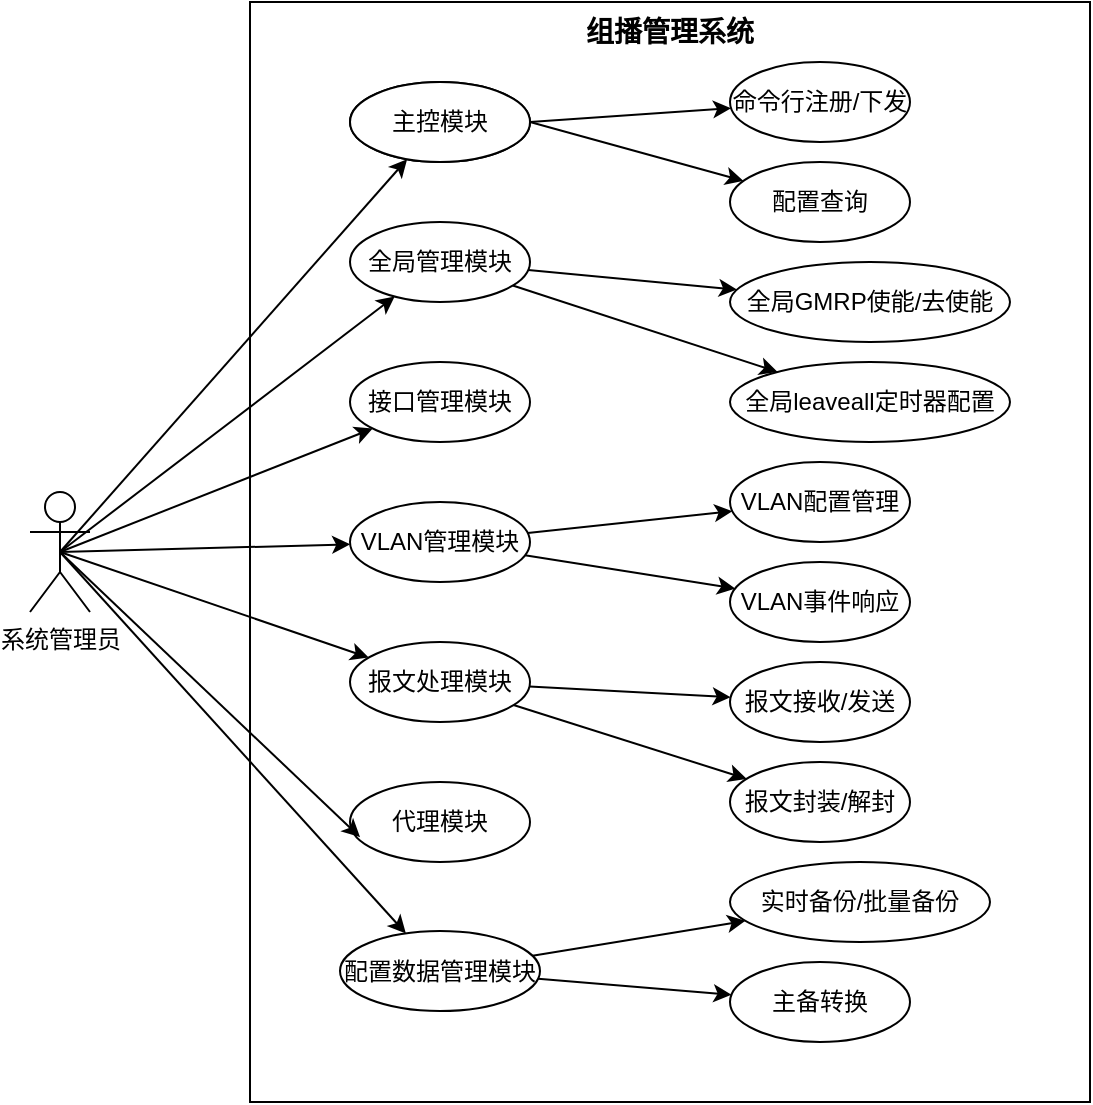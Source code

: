 <mxfile version="22.1.5" type="github">
  <diagram name="第 1 页" id="FRvKm5lwS4Rhhj2kBkGg">
    <mxGraphModel dx="1026" dy="505" grid="1" gridSize="10" guides="1" tooltips="1" connect="1" arrows="1" fold="1" page="1" pageScale="1" pageWidth="827" pageHeight="1169" math="0" shadow="0">
      <root>
        <mxCell id="0" />
        <mxCell id="1" parent="0" />
        <mxCell id="xQd1zLAD4g_vqcQ5N1h_-2" value="" style="rounded=0;whiteSpace=wrap;html=1;" vertex="1" parent="1">
          <mxGeometry x="140" y="80" width="420" height="550" as="geometry" />
        </mxCell>
        <mxCell id="xQd1zLAD4g_vqcQ5N1h_-13" style="rounded=0;orthogonalLoop=1;jettySize=auto;html=1;exitX=0.5;exitY=0.5;exitDx=0;exitDy=0;exitPerimeter=0;" edge="1" parent="1" source="xQd1zLAD4g_vqcQ5N1h_-1" target="xQd1zLAD4g_vqcQ5N1h_-3">
          <mxGeometry relative="1" as="geometry" />
        </mxCell>
        <mxCell id="xQd1zLAD4g_vqcQ5N1h_-14" style="rounded=0;orthogonalLoop=1;jettySize=auto;html=1;exitX=0.5;exitY=0.5;exitDx=0;exitDy=0;exitPerimeter=0;" edge="1" parent="1" source="xQd1zLAD4g_vqcQ5N1h_-1" target="xQd1zLAD4g_vqcQ5N1h_-4">
          <mxGeometry relative="1" as="geometry" />
        </mxCell>
        <mxCell id="xQd1zLAD4g_vqcQ5N1h_-15" style="edgeStyle=none;rounded=0;orthogonalLoop=1;jettySize=auto;html=1;exitX=0.5;exitY=0.5;exitDx=0;exitDy=0;exitPerimeter=0;" edge="1" parent="1" source="xQd1zLAD4g_vqcQ5N1h_-1" target="xQd1zLAD4g_vqcQ5N1h_-5">
          <mxGeometry relative="1" as="geometry" />
        </mxCell>
        <mxCell id="xQd1zLAD4g_vqcQ5N1h_-16" style="edgeStyle=none;rounded=0;orthogonalLoop=1;jettySize=auto;html=1;exitX=0.5;exitY=0.5;exitDx=0;exitDy=0;exitPerimeter=0;" edge="1" parent="1" source="xQd1zLAD4g_vqcQ5N1h_-1" target="xQd1zLAD4g_vqcQ5N1h_-6">
          <mxGeometry relative="1" as="geometry" />
        </mxCell>
        <mxCell id="xQd1zLAD4g_vqcQ5N1h_-17" style="edgeStyle=none;rounded=0;orthogonalLoop=1;jettySize=auto;html=1;exitX=0.5;exitY=0.5;exitDx=0;exitDy=0;exitPerimeter=0;" edge="1" parent="1" source="xQd1zLAD4g_vqcQ5N1h_-1" target="xQd1zLAD4g_vqcQ5N1h_-7">
          <mxGeometry relative="1" as="geometry" />
        </mxCell>
        <mxCell id="xQd1zLAD4g_vqcQ5N1h_-19" style="edgeStyle=none;rounded=0;orthogonalLoop=1;jettySize=auto;html=1;exitX=0.5;exitY=0.5;exitDx=0;exitDy=0;exitPerimeter=0;" edge="1" parent="1" source="xQd1zLAD4g_vqcQ5N1h_-1" target="xQd1zLAD4g_vqcQ5N1h_-8">
          <mxGeometry relative="1" as="geometry" />
        </mxCell>
        <mxCell id="xQd1zLAD4g_vqcQ5N1h_-1" value="系统管理员" style="shape=umlActor;verticalLabelPosition=bottom;verticalAlign=top;html=1;" vertex="1" parent="1">
          <mxGeometry x="30" y="325" width="30" height="60" as="geometry" />
        </mxCell>
        <mxCell id="xQd1zLAD4g_vqcQ5N1h_-3" value="主控模块" style="ellipse;whiteSpace=wrap;html=1;" vertex="1" parent="1">
          <mxGeometry x="190" y="120" width="90" height="40" as="geometry" />
        </mxCell>
        <mxCell id="xQd1zLAD4g_vqcQ5N1h_-34" value="" style="edgeStyle=none;rounded=0;orthogonalLoop=1;jettySize=auto;html=1;" edge="1" parent="1" source="xQd1zLAD4g_vqcQ5N1h_-4" target="xQd1zLAD4g_vqcQ5N1h_-22">
          <mxGeometry relative="1" as="geometry" />
        </mxCell>
        <mxCell id="xQd1zLAD4g_vqcQ5N1h_-35" style="edgeStyle=none;rounded=0;orthogonalLoop=1;jettySize=auto;html=1;" edge="1" parent="1" source="xQd1zLAD4g_vqcQ5N1h_-4" target="xQd1zLAD4g_vqcQ5N1h_-23">
          <mxGeometry relative="1" as="geometry" />
        </mxCell>
        <mxCell id="xQd1zLAD4g_vqcQ5N1h_-4" value="全局管理模块" style="ellipse;whiteSpace=wrap;html=1;" vertex="1" parent="1">
          <mxGeometry x="190" y="190" width="90" height="40" as="geometry" />
        </mxCell>
        <mxCell id="xQd1zLAD4g_vqcQ5N1h_-5" value="接口管理模块" style="ellipse;whiteSpace=wrap;html=1;" vertex="1" parent="1">
          <mxGeometry x="190" y="260" width="90" height="40" as="geometry" />
        </mxCell>
        <mxCell id="xQd1zLAD4g_vqcQ5N1h_-37" style="edgeStyle=none;rounded=0;orthogonalLoop=1;jettySize=auto;html=1;" edge="1" parent="1" source="xQd1zLAD4g_vqcQ5N1h_-6" target="xQd1zLAD4g_vqcQ5N1h_-25">
          <mxGeometry relative="1" as="geometry" />
        </mxCell>
        <mxCell id="xQd1zLAD4g_vqcQ5N1h_-38" style="edgeStyle=none;rounded=0;orthogonalLoop=1;jettySize=auto;html=1;" edge="1" parent="1" source="xQd1zLAD4g_vqcQ5N1h_-6" target="xQd1zLAD4g_vqcQ5N1h_-26">
          <mxGeometry relative="1" as="geometry" />
        </mxCell>
        <mxCell id="xQd1zLAD4g_vqcQ5N1h_-6" value="VLAN管理模块" style="ellipse;whiteSpace=wrap;html=1;" vertex="1" parent="1">
          <mxGeometry x="190" y="330" width="90" height="40" as="geometry" />
        </mxCell>
        <mxCell id="xQd1zLAD4g_vqcQ5N1h_-39" style="edgeStyle=none;rounded=0;orthogonalLoop=1;jettySize=auto;html=1;" edge="1" parent="1" source="xQd1zLAD4g_vqcQ5N1h_-7" target="xQd1zLAD4g_vqcQ5N1h_-27">
          <mxGeometry relative="1" as="geometry" />
        </mxCell>
        <mxCell id="xQd1zLAD4g_vqcQ5N1h_-40" style="edgeStyle=none;rounded=0;orthogonalLoop=1;jettySize=auto;html=1;" edge="1" parent="1" source="xQd1zLAD4g_vqcQ5N1h_-7" target="xQd1zLAD4g_vqcQ5N1h_-28">
          <mxGeometry relative="1" as="geometry" />
        </mxCell>
        <mxCell id="xQd1zLAD4g_vqcQ5N1h_-7" value="报文处理模块" style="ellipse;whiteSpace=wrap;html=1;" vertex="1" parent="1">
          <mxGeometry x="190" y="400" width="90" height="40" as="geometry" />
        </mxCell>
        <mxCell id="xQd1zLAD4g_vqcQ5N1h_-41" style="edgeStyle=none;rounded=0;orthogonalLoop=1;jettySize=auto;html=1;" edge="1" parent="1" source="xQd1zLAD4g_vqcQ5N1h_-8" target="xQd1zLAD4g_vqcQ5N1h_-29">
          <mxGeometry relative="1" as="geometry" />
        </mxCell>
        <mxCell id="xQd1zLAD4g_vqcQ5N1h_-42" style="edgeStyle=none;rounded=0;orthogonalLoop=1;jettySize=auto;html=1;" edge="1" parent="1" source="xQd1zLAD4g_vqcQ5N1h_-8" target="xQd1zLAD4g_vqcQ5N1h_-30">
          <mxGeometry relative="1" as="geometry" />
        </mxCell>
        <mxCell id="xQd1zLAD4g_vqcQ5N1h_-8" value="配置数据管理模块" style="ellipse;whiteSpace=wrap;html=1;" vertex="1" parent="1">
          <mxGeometry x="185" y="544.5" width="100" height="40" as="geometry" />
        </mxCell>
        <mxCell id="xQd1zLAD4g_vqcQ5N1h_-9" value="代理模块" style="ellipse;whiteSpace=wrap;html=1;" vertex="1" parent="1">
          <mxGeometry x="190" y="470" width="90" height="40" as="geometry" />
        </mxCell>
        <mxCell id="xQd1zLAD4g_vqcQ5N1h_-18" style="edgeStyle=none;rounded=0;orthogonalLoop=1;jettySize=auto;html=1;exitX=0.5;exitY=0.5;exitDx=0;exitDy=0;exitPerimeter=0;entryX=0.056;entryY=0.69;entryDx=0;entryDy=0;entryPerimeter=0;" edge="1" parent="1" source="xQd1zLAD4g_vqcQ5N1h_-1" target="xQd1zLAD4g_vqcQ5N1h_-9">
          <mxGeometry relative="1" as="geometry" />
        </mxCell>
        <mxCell id="xQd1zLAD4g_vqcQ5N1h_-20" value="命令行注册/下发" style="ellipse;whiteSpace=wrap;html=1;" vertex="1" parent="1">
          <mxGeometry x="380" y="110" width="90" height="40" as="geometry" />
        </mxCell>
        <mxCell id="xQd1zLAD4g_vqcQ5N1h_-21" value="配置查询" style="ellipse;whiteSpace=wrap;html=1;" vertex="1" parent="1">
          <mxGeometry x="380" y="160" width="90" height="40" as="geometry" />
        </mxCell>
        <mxCell id="xQd1zLAD4g_vqcQ5N1h_-22" value="全局GMRP使能/去使能" style="ellipse;whiteSpace=wrap;html=1;" vertex="1" parent="1">
          <mxGeometry x="380" y="210" width="140" height="40" as="geometry" />
        </mxCell>
        <mxCell id="xQd1zLAD4g_vqcQ5N1h_-23" value="全局leaveall定时器配置" style="ellipse;whiteSpace=wrap;html=1;" vertex="1" parent="1">
          <mxGeometry x="380" y="260" width="140" height="40" as="geometry" />
        </mxCell>
        <mxCell id="xQd1zLAD4g_vqcQ5N1h_-25" value="VLAN配置管理" style="ellipse;whiteSpace=wrap;html=1;" vertex="1" parent="1">
          <mxGeometry x="380" y="310" width="90" height="40" as="geometry" />
        </mxCell>
        <mxCell id="xQd1zLAD4g_vqcQ5N1h_-26" value="VLAN事件响应" style="ellipse;whiteSpace=wrap;html=1;" vertex="1" parent="1">
          <mxGeometry x="380" y="360" width="90" height="40" as="geometry" />
        </mxCell>
        <mxCell id="xQd1zLAD4g_vqcQ5N1h_-27" value="报文接收/发送" style="ellipse;whiteSpace=wrap;html=1;" vertex="1" parent="1">
          <mxGeometry x="380" y="410" width="90" height="40" as="geometry" />
        </mxCell>
        <mxCell id="xQd1zLAD4g_vqcQ5N1h_-28" value="报文封装/解封" style="ellipse;whiteSpace=wrap;html=1;" vertex="1" parent="1">
          <mxGeometry x="380" y="460" width="90" height="40" as="geometry" />
        </mxCell>
        <mxCell id="xQd1zLAD4g_vqcQ5N1h_-29" value="实时备份/批量备份" style="ellipse;whiteSpace=wrap;html=1;" vertex="1" parent="1">
          <mxGeometry x="380" y="510" width="130" height="40" as="geometry" />
        </mxCell>
        <mxCell id="xQd1zLAD4g_vqcQ5N1h_-30" value="主备转换" style="ellipse;whiteSpace=wrap;html=1;" vertex="1" parent="1">
          <mxGeometry x="380" y="560" width="90" height="40" as="geometry" />
        </mxCell>
        <mxCell id="xQd1zLAD4g_vqcQ5N1h_-32" style="edgeStyle=none;rounded=0;orthogonalLoop=1;jettySize=auto;html=1;exitX=1;exitY=0.5;exitDx=0;exitDy=0;" edge="1" parent="1" source="xQd1zLAD4g_vqcQ5N1h_-31" target="xQd1zLAD4g_vqcQ5N1h_-20">
          <mxGeometry relative="1" as="geometry" />
        </mxCell>
        <mxCell id="xQd1zLAD4g_vqcQ5N1h_-33" style="edgeStyle=none;rounded=0;orthogonalLoop=1;jettySize=auto;html=1;exitX=1;exitY=0.5;exitDx=0;exitDy=0;" edge="1" parent="1" source="xQd1zLAD4g_vqcQ5N1h_-31" target="xQd1zLAD4g_vqcQ5N1h_-21">
          <mxGeometry relative="1" as="geometry" />
        </mxCell>
        <mxCell id="xQd1zLAD4g_vqcQ5N1h_-31" value="主控模块" style="ellipse;whiteSpace=wrap;html=1;" vertex="1" parent="1">
          <mxGeometry x="190" y="120" width="90" height="40" as="geometry" />
        </mxCell>
        <mxCell id="xQd1zLAD4g_vqcQ5N1h_-43" value="&lt;font style=&quot;font-size: 14px;&quot;&gt;&lt;b style=&quot;&quot;&gt;组播管理系统&lt;/b&gt;&lt;/font&gt;" style="text;html=1;strokeColor=none;fillColor=none;align=center;verticalAlign=middle;whiteSpace=wrap;rounded=0;" vertex="1" parent="1">
          <mxGeometry x="280" y="80" width="140" height="30" as="geometry" />
        </mxCell>
      </root>
    </mxGraphModel>
  </diagram>
</mxfile>
